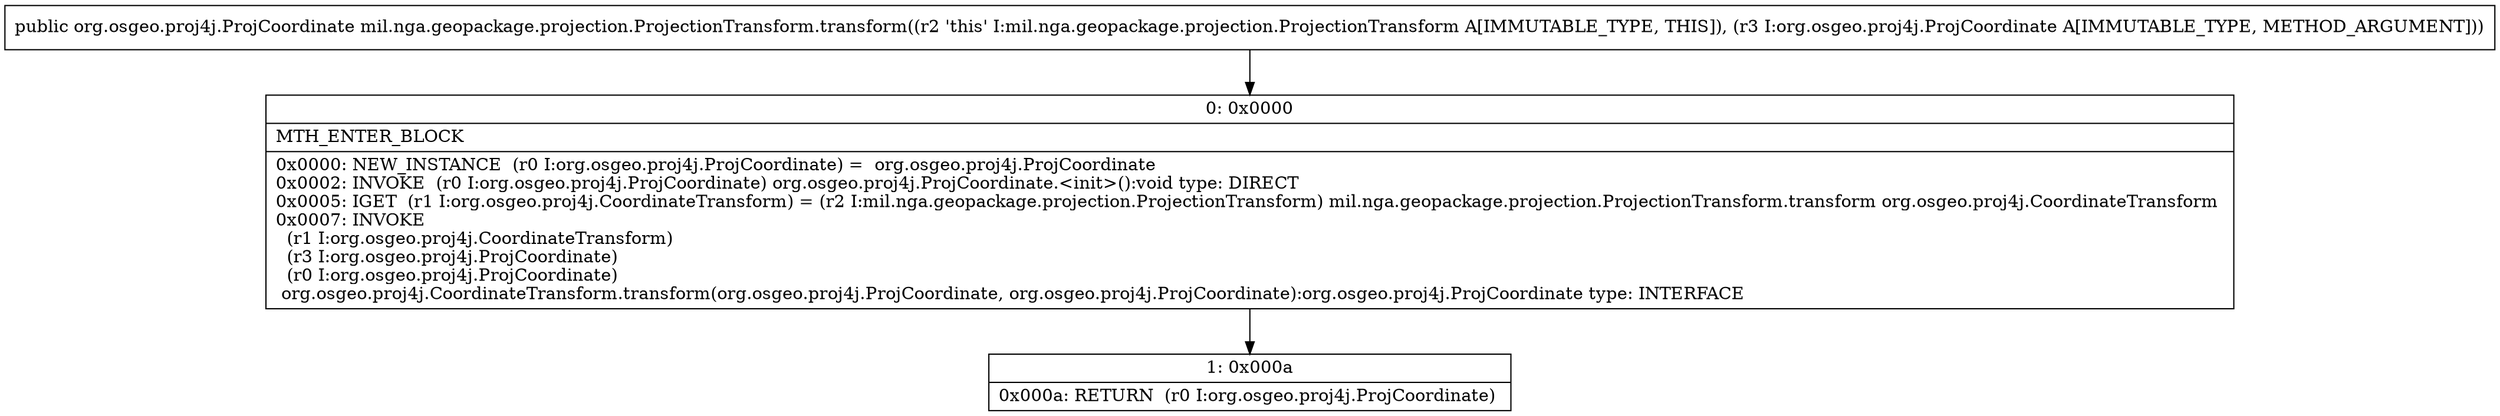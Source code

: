 digraph "CFG formil.nga.geopackage.projection.ProjectionTransform.transform(Lorg\/osgeo\/proj4j\/ProjCoordinate;)Lorg\/osgeo\/proj4j\/ProjCoordinate;" {
Node_0 [shape=record,label="{0\:\ 0x0000|MTH_ENTER_BLOCK\l|0x0000: NEW_INSTANCE  (r0 I:org.osgeo.proj4j.ProjCoordinate) =  org.osgeo.proj4j.ProjCoordinate \l0x0002: INVOKE  (r0 I:org.osgeo.proj4j.ProjCoordinate) org.osgeo.proj4j.ProjCoordinate.\<init\>():void type: DIRECT \l0x0005: IGET  (r1 I:org.osgeo.proj4j.CoordinateTransform) = (r2 I:mil.nga.geopackage.projection.ProjectionTransform) mil.nga.geopackage.projection.ProjectionTransform.transform org.osgeo.proj4j.CoordinateTransform \l0x0007: INVOKE  \l  (r1 I:org.osgeo.proj4j.CoordinateTransform)\l  (r3 I:org.osgeo.proj4j.ProjCoordinate)\l  (r0 I:org.osgeo.proj4j.ProjCoordinate)\l org.osgeo.proj4j.CoordinateTransform.transform(org.osgeo.proj4j.ProjCoordinate, org.osgeo.proj4j.ProjCoordinate):org.osgeo.proj4j.ProjCoordinate type: INTERFACE \l}"];
Node_1 [shape=record,label="{1\:\ 0x000a|0x000a: RETURN  (r0 I:org.osgeo.proj4j.ProjCoordinate) \l}"];
MethodNode[shape=record,label="{public org.osgeo.proj4j.ProjCoordinate mil.nga.geopackage.projection.ProjectionTransform.transform((r2 'this' I:mil.nga.geopackage.projection.ProjectionTransform A[IMMUTABLE_TYPE, THIS]), (r3 I:org.osgeo.proj4j.ProjCoordinate A[IMMUTABLE_TYPE, METHOD_ARGUMENT])) }"];
MethodNode -> Node_0;
Node_0 -> Node_1;
}

